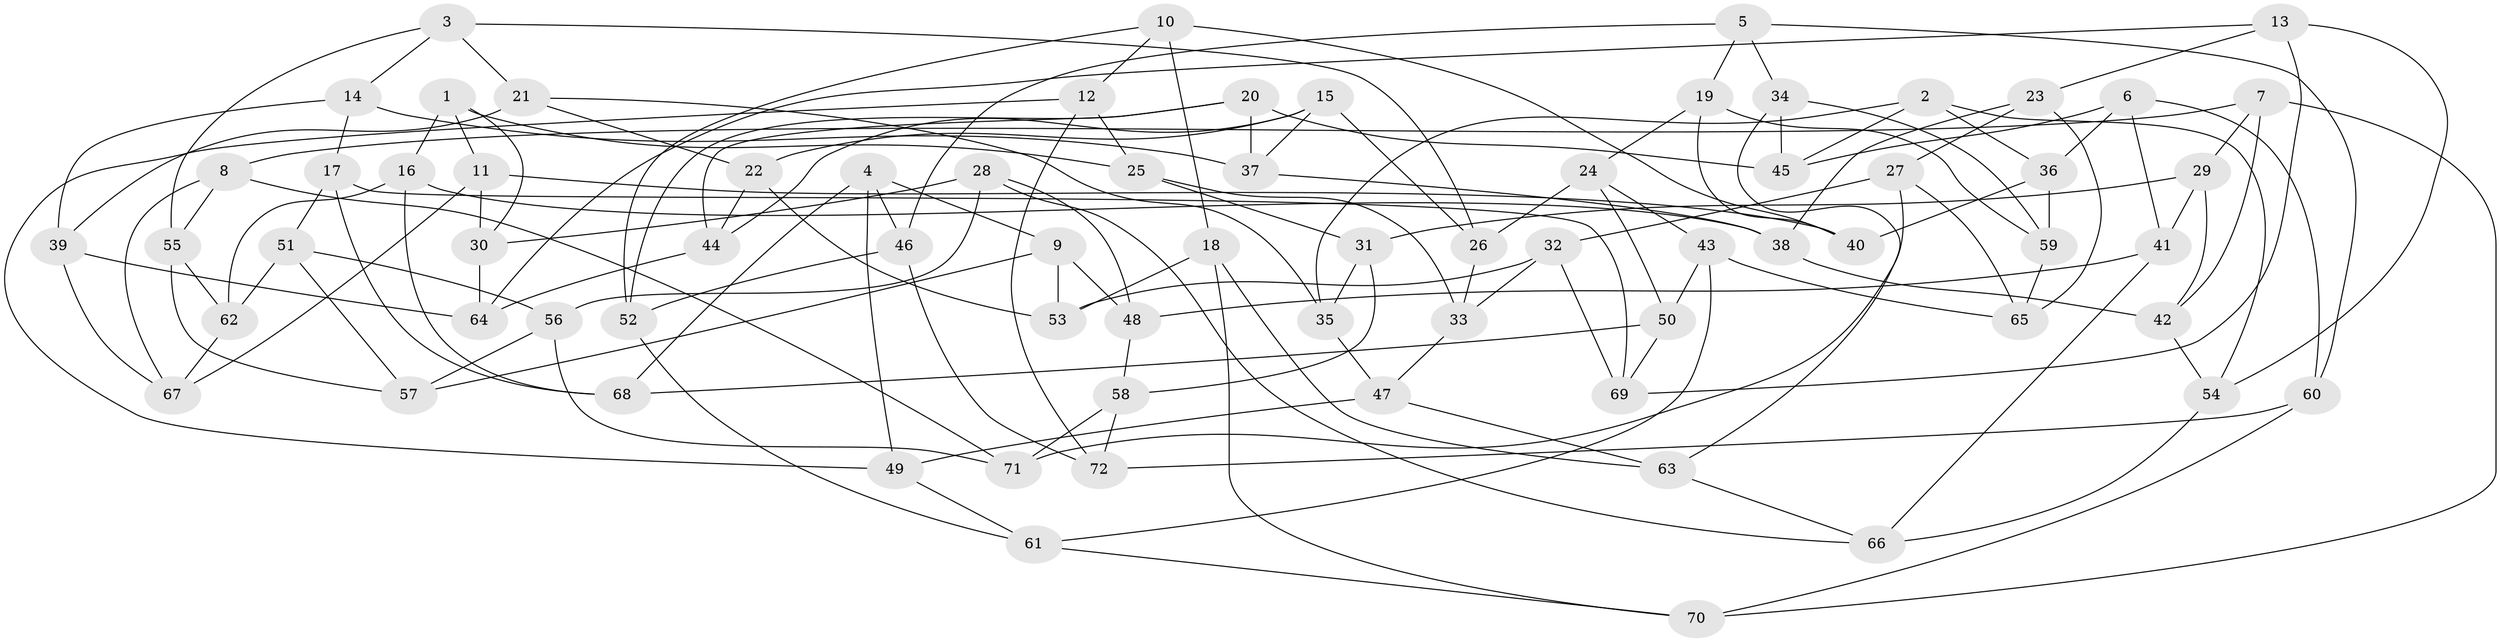 // Generated by graph-tools (version 1.1) at 2025/11/02/27/25 16:11:49]
// undirected, 72 vertices, 144 edges
graph export_dot {
graph [start="1"]
  node [color=gray90,style=filled];
  1;
  2;
  3;
  4;
  5;
  6;
  7;
  8;
  9;
  10;
  11;
  12;
  13;
  14;
  15;
  16;
  17;
  18;
  19;
  20;
  21;
  22;
  23;
  24;
  25;
  26;
  27;
  28;
  29;
  30;
  31;
  32;
  33;
  34;
  35;
  36;
  37;
  38;
  39;
  40;
  41;
  42;
  43;
  44;
  45;
  46;
  47;
  48;
  49;
  50;
  51;
  52;
  53;
  54;
  55;
  56;
  57;
  58;
  59;
  60;
  61;
  62;
  63;
  64;
  65;
  66;
  67;
  68;
  69;
  70;
  71;
  72;
  1 -- 25;
  1 -- 11;
  1 -- 30;
  1 -- 16;
  2 -- 35;
  2 -- 54;
  2 -- 36;
  2 -- 45;
  3 -- 26;
  3 -- 14;
  3 -- 21;
  3 -- 55;
  4 -- 49;
  4 -- 68;
  4 -- 46;
  4 -- 9;
  5 -- 60;
  5 -- 34;
  5 -- 46;
  5 -- 19;
  6 -- 60;
  6 -- 41;
  6 -- 45;
  6 -- 36;
  7 -- 70;
  7 -- 29;
  7 -- 8;
  7 -- 42;
  8 -- 55;
  8 -- 71;
  8 -- 67;
  9 -- 57;
  9 -- 53;
  9 -- 48;
  10 -- 12;
  10 -- 52;
  10 -- 18;
  10 -- 40;
  11 -- 67;
  11 -- 40;
  11 -- 30;
  12 -- 49;
  12 -- 25;
  12 -- 72;
  13 -- 69;
  13 -- 64;
  13 -- 23;
  13 -- 54;
  14 -- 39;
  14 -- 37;
  14 -- 17;
  15 -- 37;
  15 -- 26;
  15 -- 22;
  15 -- 44;
  16 -- 62;
  16 -- 68;
  16 -- 38;
  17 -- 51;
  17 -- 69;
  17 -- 68;
  18 -- 63;
  18 -- 53;
  18 -- 70;
  19 -- 24;
  19 -- 40;
  19 -- 59;
  20 -- 45;
  20 -- 44;
  20 -- 37;
  20 -- 52;
  21 -- 35;
  21 -- 22;
  21 -- 39;
  22 -- 44;
  22 -- 53;
  23 -- 65;
  23 -- 38;
  23 -- 27;
  24 -- 50;
  24 -- 26;
  24 -- 43;
  25 -- 31;
  25 -- 33;
  26 -- 33;
  27 -- 71;
  27 -- 65;
  27 -- 32;
  28 -- 48;
  28 -- 66;
  28 -- 30;
  28 -- 56;
  29 -- 41;
  29 -- 42;
  29 -- 31;
  30 -- 64;
  31 -- 58;
  31 -- 35;
  32 -- 69;
  32 -- 33;
  32 -- 53;
  33 -- 47;
  34 -- 59;
  34 -- 45;
  34 -- 63;
  35 -- 47;
  36 -- 59;
  36 -- 40;
  37 -- 38;
  38 -- 42;
  39 -- 64;
  39 -- 67;
  41 -- 48;
  41 -- 66;
  42 -- 54;
  43 -- 65;
  43 -- 50;
  43 -- 61;
  44 -- 64;
  46 -- 72;
  46 -- 52;
  47 -- 63;
  47 -- 49;
  48 -- 58;
  49 -- 61;
  50 -- 69;
  50 -- 68;
  51 -- 62;
  51 -- 56;
  51 -- 57;
  52 -- 61;
  54 -- 66;
  55 -- 62;
  55 -- 57;
  56 -- 71;
  56 -- 57;
  58 -- 72;
  58 -- 71;
  59 -- 65;
  60 -- 72;
  60 -- 70;
  61 -- 70;
  62 -- 67;
  63 -- 66;
}
